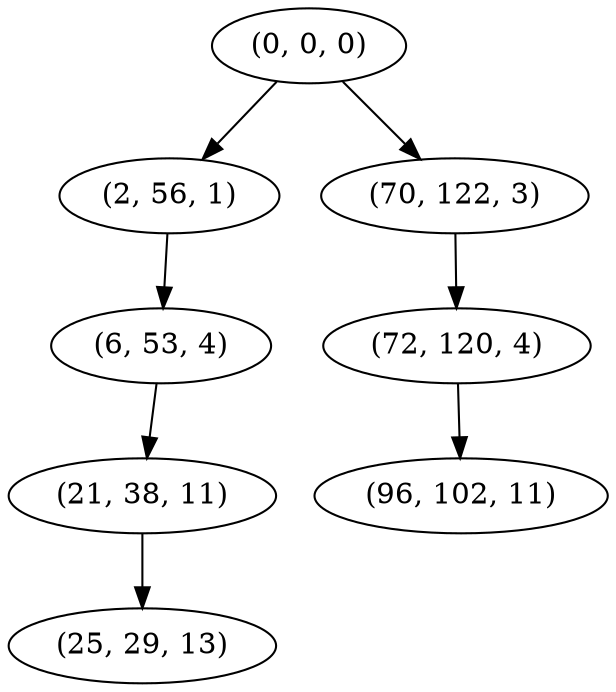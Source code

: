 digraph tree {
    "(0, 0, 0)";
    "(2, 56, 1)";
    "(6, 53, 4)";
    "(21, 38, 11)";
    "(25, 29, 13)";
    "(70, 122, 3)";
    "(72, 120, 4)";
    "(96, 102, 11)";
    "(0, 0, 0)" -> "(2, 56, 1)";
    "(0, 0, 0)" -> "(70, 122, 3)";
    "(2, 56, 1)" -> "(6, 53, 4)";
    "(6, 53, 4)" -> "(21, 38, 11)";
    "(21, 38, 11)" -> "(25, 29, 13)";
    "(70, 122, 3)" -> "(72, 120, 4)";
    "(72, 120, 4)" -> "(96, 102, 11)";
}
